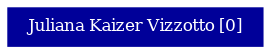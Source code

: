 strict graph grafo1 {
	graph [bb="0,0,122,18", id=grafo1, overlap=False];
	node [label="\N", fontsize=8, shape=rectangle, style=filled];
	0 [label="Juliana Kaizer Vizzotto [0]", URL="http://lattes.cnpq.br/4384914116033913", color="#000099", fontcolor="#FFFFFF", height="0.25", pos="61,9", width="1.6944"];
}
